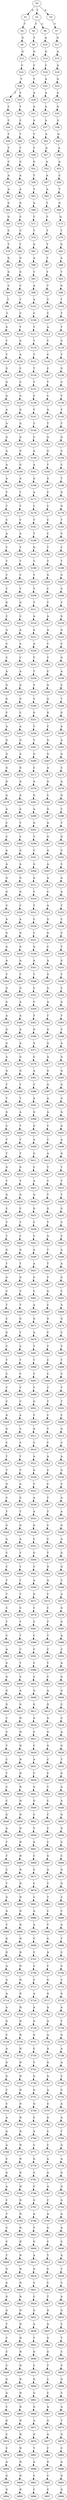 strict digraph  {
	S0 -> S1 [ label = G ];
	S0 -> S2 [ label = T ];
	S0 -> S3 [ label = A ];
	S1 -> S4 [ label = T ];
	S2 -> S5 [ label = T ];
	S2 -> S6 [ label = C ];
	S3 -> S7 [ label = T ];
	S4 -> S8 [ label = G ];
	S5 -> S9 [ label = T ];
	S6 -> S10 [ label = A ];
	S7 -> S11 [ label = G ];
	S8 -> S12 [ label = G ];
	S9 -> S13 [ label = G ];
	S10 -> S14 [ label = G ];
	S11 -> S15 [ label = A ];
	S12 -> S16 [ label = C ];
	S13 -> S17 [ label = C ];
	S14 -> S18 [ label = C ];
	S15 -> S19 [ label = A ];
	S16 -> S20 [ label = T ];
	S17 -> S21 [ label = T ];
	S18 -> S22 [ label = A ];
	S19 -> S23 [ label = G ];
	S20 -> S24 [ label = T ];
	S20 -> S25 [ label = C ];
	S21 -> S26 [ label = A ];
	S22 -> S27 [ label = A ];
	S23 -> S28 [ label = A ];
	S24 -> S29 [ label = C ];
	S25 -> S30 [ label = T ];
	S26 -> S31 [ label = A ];
	S27 -> S32 [ label = A ];
	S28 -> S33 [ label = G ];
	S29 -> S34 [ label = C ];
	S30 -> S35 [ label = C ];
	S31 -> S36 [ label = A ];
	S32 -> S37 [ label = A ];
	S33 -> S38 [ label = G ];
	S34 -> S39 [ label = T ];
	S35 -> S40 [ label = T ];
	S36 -> S41 [ label = T ];
	S37 -> S42 [ label = A ];
	S38 -> S43 [ label = G ];
	S39 -> S44 [ label = T ];
	S40 -> S45 [ label = T ];
	S41 -> S46 [ label = T ];
	S42 -> S47 [ label = A ];
	S43 -> S48 [ label = A ];
	S44 -> S49 [ label = C ];
	S45 -> S50 [ label = C ];
	S46 -> S51 [ label = G ];
	S47 -> S52 [ label = A ];
	S48 -> S53 [ label = A ];
	S49 -> S54 [ label = A ];
	S50 -> S55 [ label = A ];
	S51 -> S56 [ label = T ];
	S52 -> S57 [ label = A ];
	S53 -> S58 [ label = C ];
	S54 -> S59 [ label = A ];
	S55 -> S60 [ label = A ];
	S56 -> S61 [ label = T ];
	S57 -> S62 [ label = A ];
	S58 -> S63 [ label = T ];
	S59 -> S64 [ label = G ];
	S60 -> S65 [ label = G ];
	S61 -> S66 [ label = A ];
	S62 -> S67 [ label = T ];
	S63 -> S68 [ label = G ];
	S64 -> S69 [ label = G ];
	S65 -> S70 [ label = C ];
	S66 -> S71 [ label = T ];
	S67 -> S72 [ label = T ];
	S68 -> S73 [ label = G ];
	S69 -> S74 [ label = C ];
	S70 -> S75 [ label = C ];
	S71 -> S76 [ label = T ];
	S72 -> S77 [ label = T ];
	S73 -> S78 [ label = T ];
	S74 -> S79 [ label = T ];
	S75 -> S80 [ label = T ];
	S76 -> S81 [ label = G ];
	S77 -> S82 [ label = T ];
	S78 -> S83 [ label = G ];
	S79 -> S84 [ label = G ];
	S80 -> S85 [ label = G ];
	S81 -> S86 [ label = A ];
	S82 -> S87 [ label = T ];
	S83 -> S88 [ label = A ];
	S84 -> S89 [ label = G ];
	S85 -> S90 [ label = G ];
	S86 -> S91 [ label = T ];
	S87 -> S92 [ label = T ];
	S88 -> S93 [ label = T ];
	S89 -> S94 [ label = C ];
	S90 -> S95 [ label = C ];
	S91 -> S96 [ label = A ];
	S92 -> S97 [ label = T ];
	S93 -> S98 [ label = G ];
	S94 -> S99 [ label = T ];
	S95 -> S100 [ label = T ];
	S96 -> S101 [ label = A ];
	S97 -> S102 [ label = T ];
	S98 -> S103 [ label = T ];
	S99 -> S104 [ label = C ];
	S100 -> S105 [ label = C ];
	S101 -> S106 [ label = C ];
	S102 -> S107 [ label = C ];
	S103 -> S108 [ label = T ];
	S104 -> S109 [ label = A ];
	S105 -> S110 [ label = T ];
	S106 -> S111 [ label = T ];
	S107 -> S112 [ label = A ];
	S108 -> S113 [ label = T ];
	S109 -> S114 [ label = T ];
	S110 -> S115 [ label = G ];
	S111 -> S116 [ label = T ];
	S112 -> S117 [ label = T ];
	S113 -> S118 [ label = C ];
	S114 -> S119 [ label = T ];
	S115 -> S120 [ label = A ];
	S116 -> S121 [ label = T ];
	S117 -> S122 [ label = C ];
	S118 -> S123 [ label = T ];
	S119 -> S124 [ label = G ];
	S120 -> S125 [ label = C ];
	S121 -> S126 [ label = T ];
	S122 -> S127 [ label = C ];
	S123 -> S128 [ label = G ];
	S124 -> S129 [ label = G ];
	S125 -> S130 [ label = C ];
	S126 -> S131 [ label = T ];
	S127 -> S132 [ label = T ];
	S128 -> S133 [ label = C ];
	S129 -> S134 [ label = G ];
	S130 -> S135 [ label = G ];
	S131 -> S136 [ label = C ];
	S132 -> S137 [ label = C ];
	S133 -> S138 [ label = T ];
	S134 -> S139 [ label = A ];
	S135 -> S140 [ label = G ];
	S136 -> S141 [ label = T ];
	S137 -> S142 [ label = A ];
	S138 -> S143 [ label = T ];
	S139 -> S144 [ label = G ];
	S140 -> S145 [ label = G ];
	S141 -> S146 [ label = T ];
	S142 -> S147 [ label = T ];
	S143 -> S148 [ label = T ];
	S144 -> S149 [ label = G ];
	S145 -> S150 [ label = G ];
	S146 -> S151 [ label = C ];
	S147 -> S152 [ label = G ];
	S148 -> S153 [ label = G ];
	S149 -> S154 [ label = A ];
	S150 -> S155 [ label = G ];
	S151 -> S156 [ label = A ];
	S152 -> S157 [ label = G ];
	S153 -> S158 [ label = C ];
	S154 -> S159 [ label = A ];
	S155 -> S160 [ label = G ];
	S156 -> S161 [ label = A ];
	S157 -> S162 [ label = T ];
	S158 -> S163 [ label = C ];
	S159 -> S164 [ label = A ];
	S160 -> S165 [ label = A ];
	S161 -> S166 [ label = A ];
	S162 -> S167 [ label = G ];
	S163 -> S168 [ label = T ];
	S164 -> S169 [ label = T ];
	S165 -> S170 [ label = T ];
	S166 -> S171 [ label = A ];
	S167 -> S172 [ label = C ];
	S168 -> S173 [ label = G ];
	S169 -> S174 [ label = T ];
	S170 -> S175 [ label = T ];
	S171 -> S176 [ label = C ];
	S172 -> S177 [ label = C ];
	S173 -> S178 [ label = G ];
	S174 -> S179 [ label = C ];
	S175 -> S180 [ label = C ];
	S176 -> S181 [ label = T ];
	S177 -> S182 [ label = C ];
	S178 -> S183 [ label = T ];
	S179 -> S184 [ label = A ];
	S180 -> S185 [ label = A ];
	S181 -> S186 [ label = T ];
	S182 -> S187 [ label = C ];
	S183 -> S188 [ label = C ];
	S184 -> S189 [ label = T ];
	S185 -> S190 [ label = T ];
	S186 -> S191 [ label = G ];
	S187 -> S192 [ label = T ];
	S188 -> S193 [ label = C ];
	S189 -> S194 [ label = T ];
	S190 -> S195 [ label = T ];
	S191 -> S196 [ label = T ];
	S192 -> S197 [ label = T ];
	S193 -> S198 [ label = T ];
	S194 -> S199 [ label = C ];
	S195 -> S200 [ label = C ];
	S196 -> S201 [ label = T ];
	S197 -> S202 [ label = G ];
	S198 -> S203 [ label = G ];
	S199 -> S204 [ label = T ];
	S200 -> S205 [ label = T ];
	S201 -> S206 [ label = T ];
	S202 -> S207 [ label = C ];
	S203 -> S208 [ label = C ];
	S204 -> S209 [ label = G ];
	S205 -> S210 [ label = G ];
	S206 -> S211 [ label = T ];
	S207 -> S212 [ label = T ];
	S208 -> S213 [ label = T ];
	S209 -> S214 [ label = C ];
	S210 -> S215 [ label = C ];
	S211 -> S216 [ label = A ];
	S212 -> S217 [ label = A ];
	S213 -> S218 [ label = G ];
	S214 -> S219 [ label = A ];
	S215 -> S220 [ label = A ];
	S216 -> S221 [ label = A ];
	S217 -> S222 [ label = A ];
	S218 -> S223 [ label = G ];
	S219 -> S224 [ label = C ];
	S220 -> S225 [ label = A ];
	S221 -> S226 [ label = A ];
	S222 -> S227 [ label = T ];
	S223 -> S228 [ label = C ];
	S224 -> S229 [ label = C ];
	S225 -> S230 [ label = C ];
	S226 -> S231 [ label = T ];
	S227 -> S232 [ label = T ];
	S228 -> S233 [ label = G ];
	S229 -> S234 [ label = A ];
	S230 -> S235 [ label = A ];
	S231 -> S236 [ label = T ];
	S232 -> S237 [ label = C ];
	S233 -> S238 [ label = A ];
	S234 -> S239 [ label = G ];
	S235 -> S240 [ label = G ];
	S236 -> S241 [ label = T ];
	S237 -> S242 [ label = A ];
	S238 -> S243 [ label = C ];
	S239 -> S244 [ label = G ];
	S240 -> S245 [ label = G ];
	S241 -> S246 [ label = C ];
	S242 -> S247 [ label = G ];
	S243 -> S248 [ label = T ];
	S244 -> S249 [ label = C ];
	S245 -> S250 [ label = C ];
	S246 -> S251 [ label = G ];
	S247 -> S252 [ label = G ];
	S248 -> S253 [ label = G ];
	S249 -> S254 [ label = A ];
	S250 -> S255 [ label = A ];
	S251 -> S256 [ label = T ];
	S252 -> S257 [ label = C ];
	S253 -> S258 [ label = A ];
	S254 -> S259 [ label = G ];
	S255 -> S260 [ label = G ];
	S256 -> S261 [ label = T ];
	S257 -> S262 [ label = G ];
	S258 -> S263 [ label = A ];
	S259 -> S264 [ label = A ];
	S260 -> S265 [ label = A ];
	S261 -> S266 [ label = G ];
	S262 -> S267 [ label = G ];
	S263 -> S268 [ label = A ];
	S264 -> S269 [ label = G ];
	S265 -> S270 [ label = G ];
	S266 -> S271 [ label = C ];
	S267 -> S272 [ label = A ];
	S268 -> S273 [ label = C ];
	S269 -> S274 [ label = G ];
	S270 -> S275 [ label = G ];
	S271 -> S276 [ label = A ];
	S272 -> S277 [ label = G ];
	S273 -> S278 [ label = A ];
	S274 -> S279 [ label = A ];
	S275 -> S280 [ label = G ];
	S276 -> S281 [ label = G ];
	S277 -> S282 [ label = C ];
	S278 -> S283 [ label = G ];
	S279 -> S284 [ label = A ];
	S280 -> S285 [ label = A ];
	S281 -> S286 [ label = A ];
	S282 -> S287 [ label = G ];
	S283 -> S288 [ label = C ];
	S284 -> S289 [ label = C ];
	S285 -> S290 [ label = T ];
	S286 -> S291 [ label = G ];
	S287 -> S292 [ label = A ];
	S288 -> S293 [ label = T ];
	S289 -> S294 [ label = C ];
	S290 -> S295 [ label = C ];
	S291 -> S296 [ label = T ];
	S292 -> S297 [ label = G ];
	S293 -> S298 [ label = G ];
	S294 -> S299 [ label = A ];
	S295 -> S300 [ label = A ];
	S296 -> S301 [ label = C ];
	S297 -> S302 [ label = G ];
	S298 -> S303 [ label = C ];
	S299 -> S304 [ label = A ];
	S300 -> S305 [ label = A ];
	S301 -> S306 [ label = G ];
	S302 -> S307 [ label = A ];
	S303 -> S308 [ label = C ];
	S304 -> S309 [ label = G ];
	S305 -> S310 [ label = G ];
	S306 -> S311 [ label = A ];
	S307 -> S312 [ label = A ];
	S308 -> S313 [ label = A ];
	S309 -> S314 [ label = G ];
	S310 -> S315 [ label = G ];
	S311 -> S316 [ label = C ];
	S312 -> S317 [ label = C ];
	S313 -> S318 [ label = A ];
	S314 -> S319 [ label = C ];
	S315 -> S320 [ label = C ];
	S316 -> S321 [ label = T ];
	S317 -> S322 [ label = A ];
	S318 -> S323 [ label = T ];
	S319 -> S324 [ label = A ];
	S320 -> S325 [ label = A ];
	S321 -> S326 [ label = C ];
	S322 -> S327 [ label = G ];
	S323 -> S328 [ label = C ];
	S324 -> S329 [ label = G ];
	S325 -> S330 [ label = G ];
	S326 -> S331 [ label = C ];
	S327 -> S332 [ label = G ];
	S328 -> S333 [ label = C ];
	S329 -> S334 [ label = G ];
	S330 -> S335 [ label = G ];
	S331 -> S336 [ label = G ];
	S332 -> S337 [ label = C ];
	S333 -> S338 [ label = T ];
	S334 -> S339 [ label = A ];
	S335 -> S340 [ label = A ];
	S336 -> S341 [ label = A ];
	S337 -> S342 [ label = A ];
	S338 -> S343 [ label = G ];
	S339 -> S344 [ label = T ];
	S340 -> S345 [ label = T ];
	S341 -> S346 [ label = T ];
	S342 -> S347 [ label = G ];
	S343 -> S348 [ label = T ];
	S344 -> S349 [ label = G ];
	S345 -> S350 [ label = G ];
	S346 -> S351 [ label = C ];
	S347 -> S352 [ label = G ];
	S348 -> S353 [ label = C ];
	S349 -> S354 [ label = A ];
	S350 -> S355 [ label = A ];
	S351 -> S356 [ label = C ];
	S352 -> S357 [ label = A ];
	S353 -> S358 [ label = A ];
	S354 -> S359 [ label = A ];
	S355 -> S360 [ label = A ];
	S356 -> S361 [ label = T ];
	S357 -> S362 [ label = T ];
	S358 -> S363 [ label = T ];
	S359 -> S364 [ label = G ];
	S360 -> S365 [ label = G ];
	S361 -> S366 [ label = G ];
	S362 -> S367 [ label = G ];
	S363 -> S368 [ label = C ];
	S364 -> S369 [ label = A ];
	S365 -> S370 [ label = A ];
	S366 -> S371 [ label = A ];
	S367 -> S372 [ label = A ];
	S368 -> S373 [ label = A ];
	S369 -> S374 [ label = A ];
	S370 -> S375 [ label = G ];
	S371 -> S376 [ label = C ];
	S372 -> S377 [ label = A ];
	S373 -> S378 [ label = G ];
	S374 -> S379 [ label = G ];
	S375 -> S380 [ label = G ];
	S376 -> S381 [ label = A ];
	S377 -> S382 [ label = G ];
	S378 -> S383 [ label = G ];
	S379 -> S384 [ label = T ];
	S380 -> S385 [ label = T ];
	S381 -> S386 [ label = C ];
	S382 -> S387 [ label = A ];
	S383 -> S388 [ label = G ];
	S384 -> S389 [ label = T ];
	S385 -> S390 [ label = T ];
	S386 -> S391 [ label = A ];
	S387 -> S392 [ label = A ];
	S388 -> S393 [ label = A ];
	S389 -> S394 [ label = G ];
	S390 -> S395 [ label = A ];
	S391 -> S396 [ label = G ];
	S392 -> S397 [ label = A ];
	S393 -> S398 [ label = G ];
	S394 -> S399 [ label = C ];
	S395 -> S400 [ label = T ];
	S396 -> S401 [ label = G ];
	S397 -> S402 [ label = T ];
	S398 -> S403 [ label = A ];
	S399 -> S404 [ label = T ];
	S400 -> S405 [ label = T ];
	S401 -> S406 [ label = A ];
	S402 -> S407 [ label = T ];
	S403 -> S408 [ label = A ];
	S404 -> S409 [ label = T ];
	S405 -> S410 [ label = T ];
	S406 -> S411 [ label = G ];
	S407 -> S412 [ label = A ];
	S408 -> S413 [ label = G ];
	S409 -> S414 [ label = G ];
	S410 -> S415 [ label = G ];
	S411 -> S416 [ label = C ];
	S412 -> S417 [ label = T ];
	S413 -> S418 [ label = T ];
	S414 -> S419 [ label = T ];
	S415 -> S420 [ label = T ];
	S416 -> S421 [ label = A ];
	S417 -> S422 [ label = T ];
	S418 -> S423 [ label = T ];
	S419 -> S424 [ label = G ];
	S420 -> S425 [ label = G ];
	S421 -> S426 [ label = G ];
	S422 -> S427 [ label = T ];
	S423 -> S428 [ label = T ];
	S424 -> S429 [ label = C ];
	S425 -> S430 [ label = C ];
	S426 -> S431 [ label = G ];
	S427 -> S432 [ label = G ];
	S428 -> S433 [ label = G ];
	S429 -> S434 [ label = T ];
	S430 -> S435 [ label = T ];
	S431 -> S436 [ label = C ];
	S432 -> S437 [ label = T ];
	S433 -> S438 [ label = C ];
	S434 -> S439 [ label = T ];
	S435 -> S440 [ label = C ];
	S436 -> S441 [ label = C ];
	S437 -> S442 [ label = G ];
	S438 -> S443 [ label = C ];
	S439 -> S444 [ label = G ];
	S440 -> S445 [ label = G ];
	S441 -> S446 [ label = A ];
	S442 -> S447 [ label = T ];
	S443 -> S448 [ label = A ];
	S444 -> S449 [ label = T ];
	S445 -> S450 [ label = T ];
	S446 -> S451 [ label = A ];
	S447 -> S452 [ label = T ];
	S448 -> S453 [ label = A ];
	S449 -> S454 [ label = G ];
	S450 -> S455 [ label = G ];
	S451 -> S456 [ label = C ];
	S452 -> S457 [ label = T ];
	S453 -> S458 [ label = G ];
	S454 -> S459 [ label = C ];
	S455 -> S460 [ label = C ];
	S456 -> S461 [ label = C ];
	S457 -> S462 [ label = G ];
	S458 -> S463 [ label = C ];
	S459 -> S464 [ label = T ];
	S460 -> S465 [ label = T ];
	S461 -> S466 [ label = A ];
	S462 -> S467 [ label = C ];
	S463 -> S468 [ label = A ];
	S464 -> S469 [ label = C ];
	S465 -> S470 [ label = G ];
	S466 -> S471 [ label = G ];
	S467 -> S472 [ label = G ];
	S468 -> S473 [ label = G ];
	S469 -> S474 [ label = G ];
	S470 -> S475 [ label = T ];
	S471 -> S476 [ label = A ];
	S472 -> S477 [ label = C ];
	S473 -> S478 [ label = C ];
	S474 -> S479 [ label = C ];
	S475 -> S480 [ label = C ];
	S476 -> S481 [ label = T ];
	S477 -> S482 [ label = T ];
	S478 -> S483 [ label = T ];
	S479 -> S484 [ label = T ];
	S480 -> S485 [ label = T ];
	S481 -> S486 [ label = T ];
	S482 -> S487 [ label = C ];
	S483 -> S488 [ label = T ];
	S484 -> S489 [ label = C ];
	S485 -> S490 [ label = C ];
	S486 -> S491 [ label = C ];
	S487 -> S492 [ label = C ];
	S488 -> S493 [ label = C ];
	S489 -> S494 [ label = T ];
	S490 -> S495 [ label = T ];
	S491 -> S496 [ label = T ];
	S492 -> S497 [ label = T ];
	S493 -> S498 [ label = T ];
	S494 -> S499 [ label = C ];
	S495 -> S500 [ label = C ];
	S496 -> S501 [ label = G ];
	S497 -> S502 [ label = T ];
	S498 -> S503 [ label = T ];
	S499 -> S504 [ label = A ];
	S500 -> S505 [ label = A ];
	S501 -> S506 [ label = C ];
	S502 -> S507 [ label = C ];
	S503 -> S508 [ label = C ];
	S504 -> S509 [ label = G ];
	S505 -> S510 [ label = C ];
	S506 -> S511 [ label = G ];
	S507 -> S512 [ label = T ];
	S508 -> S513 [ label = G ];
	S509 -> S514 [ label = C ];
	S510 -> S515 [ label = C ];
	S511 -> S516 [ label = C ];
	S512 -> S517 [ label = C ];
	S513 -> S518 [ label = C ];
	S514 -> S519 [ label = T ];
	S515 -> S520 [ label = T ];
	S516 -> S521 [ label = A ];
	S517 -> S522 [ label = A ];
	S518 -> S523 [ label = A ];
	S519 -> S524 [ label = T ];
	S520 -> S525 [ label = T ];
	S521 -> S526 [ label = G ];
	S522 -> S527 [ label = C ];
	S523 -> S528 [ label = G ];
	S524 -> S529 [ label = G ];
	S525 -> S530 [ label = A ];
	S526 -> S531 [ label = C ];
	S527 -> S532 [ label = C ];
	S528 -> S533 [ label = C ];
	S529 -> S534 [ label = C ];
	S530 -> S535 [ label = C ];
	S531 -> S536 [ label = A ];
	S532 -> S537 [ label = T ];
	S533 -> S538 [ label = A ];
	S534 -> S539 [ label = T ];
	S535 -> S540 [ label = T ];
	S536 -> S541 [ label = A ];
	S537 -> S542 [ label = T ];
	S538 -> S543 [ label = A ];
	S539 -> S544 [ label = G ];
	S540 -> S545 [ label = G ];
	S541 -> S546 [ label = G ];
	S542 -> S547 [ label = C ];
	S543 -> S548 [ label = G ];
	S544 -> S549 [ label = A ];
	S545 -> S550 [ label = A ];
	S546 -> S551 [ label = C ];
	S547 -> S552 [ label = C ];
	S548 -> S553 [ label = A ];
	S549 -> S554 [ label = C ];
	S550 -> S555 [ label = T ];
	S551 -> S556 [ label = G ];
	S552 -> S557 [ label = T ];
	S553 -> S558 [ label = G ];
	S554 -> S559 [ label = C ];
	S555 -> S560 [ label = T ];
	S556 -> S561 [ label = C ];
	S557 -> S562 [ label = G ];
	S558 -> S563 [ label = G ];
	S559 -> S564 [ label = T ];
	S560 -> S565 [ label = T ];
	S561 -> S566 [ label = A ];
	S562 -> S567 [ label = A ];
	S563 -> S568 [ label = C ];
	S564 -> S569 [ label = T ];
	S565 -> S570 [ label = T ];
	S566 -> S571 [ label = G ];
	S567 -> S572 [ label = C ];
	S568 -> S573 [ label = A ];
	S569 -> S574 [ label = C ];
	S570 -> S575 [ label = C ];
	S571 -> S576 [ label = C ];
	S572 -> S577 [ label = C ];
	S573 -> S578 [ label = G ];
	S574 -> S579 [ label = T ];
	S575 -> S580 [ label = T ];
	S576 -> S581 [ label = C ];
	S577 -> S582 [ label = T ];
	S578 -> S583 [ label = G ];
	S579 -> S584 [ label = C ];
	S580 -> S585 [ label = T ];
	S581 -> S586 [ label = C ];
	S582 -> S587 [ label = T ];
	S583 -> S588 [ label = A ];
	S584 -> S589 [ label = A ];
	S585 -> S590 [ label = C ];
	S586 -> S591 [ label = C ];
	S587 -> S592 [ label = C ];
	S588 -> S593 [ label = C ];
	S589 -> S594 [ label = G ];
	S590 -> S595 [ label = T ];
	S591 -> S596 [ label = C ];
	S592 -> S597 [ label = T ];
	S593 -> S598 [ label = A ];
	S594 -> S599 [ label = G ];
	S595 -> S600 [ label = C ];
	S596 -> S601 [ label = C ];
	S597 -> S602 [ label = C ];
	S598 -> S603 [ label = G ];
	S599 -> S604 [ label = G ];
	S600 -> S605 [ label = A ];
	S601 -> S606 [ label = G ];
	S602 -> S607 [ label = A ];
	S603 -> S608 [ label = G ];
	S604 -> S609 [ label = G ];
	S605 -> S610 [ label = G ];
	S606 -> S611 [ label = G ];
	S607 -> S612 [ label = G ];
	S608 -> S613 [ label = C ];
	S609 -> S614 [ label = C ];
	S610 -> S615 [ label = N ];
	S611 -> S616 [ label = A ];
	S612 -> S617 [ label = G ];
	S613 -> S618 [ label = C ];
	S614 -> S619 [ label = C ];
	S615 -> S620 [ label = N ];
	S616 -> S621 [ label = C ];
	S617 -> S622 [ label = G ];
	S618 -> S623 [ label = A ];
	S619 -> S624 [ label = T ];
	S620 -> S625 [ label = N ];
	S621 -> S626 [ label = C ];
	S622 -> S627 [ label = G ];
	S623 -> S628 [ label = G ];
	S624 -> S629 [ label = C ];
	S625 -> S630 [ label = N ];
	S626 -> S631 [ label = A ];
	S627 -> S632 [ label = C ];
	S628 -> S633 [ label = T ];
	S629 -> S634 [ label = T ];
	S630 -> S635 [ label = N ];
	S631 -> S636 [ label = C ];
	S632 -> S637 [ label = C ];
	S633 -> S638 [ label = G ];
	S634 -> S639 [ label = C ];
	S635 -> S640 [ label = N ];
	S636 -> S641 [ label = G ];
	S637 -> S642 [ label = T ];
	S638 -> S643 [ label = A ];
	S639 -> S644 [ label = C ];
	S640 -> S645 [ label = N ];
	S641 -> S646 [ label = G ];
	S642 -> S647 [ label = C ];
	S643 -> S648 [ label = A ];
	S644 -> S649 [ label = G ];
	S645 -> S650 [ label = N ];
	S646 -> S651 [ label = C ];
	S647 -> S652 [ label = C ];
	S648 -> S653 [ label = G ];
	S649 -> S654 [ label = A ];
	S650 -> S655 [ label = N ];
	S651 -> S656 [ label = T ];
	S652 -> S657 [ label = C ];
	S653 -> S658 [ label = G ];
	S654 -> S659 [ label = T ];
	S655 -> S660 [ label = N ];
	S656 -> S661 [ label = A ];
	S657 -> S662 [ label = C ];
	S658 -> S663 [ label = C ];
	S659 -> S664 [ label = T ];
	S660 -> S665 [ label = N ];
	S661 -> S666 [ label = C ];
	S662 -> S667 [ label = G ];
	S663 -> S668 [ label = C ];
	S664 -> S669 [ label = C ];
	S665 -> S670 [ label = N ];
	S666 -> S671 [ label = C ];
	S667 -> S672 [ label = A ];
	S668 -> S673 [ label = G ];
	S669 -> S674 [ label = T ];
	S670 -> S675 [ label = N ];
	S671 -> S676 [ label = C ];
	S672 -> S677 [ label = T ];
	S673 -> S678 [ label = G ];
	S674 -> S679 [ label = G ];
	S675 -> S680 [ label = N ];
	S676 -> S681 [ label = C ];
	S677 -> S682 [ label = T ];
	S678 -> S683 [ label = C ];
	S679 -> S684 [ label = A ];
	S680 -> S685 [ label = N ];
	S681 -> S686 [ label = A ];
	S682 -> S687 [ label = C ];
	S683 -> S688 [ label = C ];
	S684 -> S689 [ label = T ];
	S685 -> S690 [ label = N ];
	S686 -> S691 [ label = A ];
	S687 -> S692 [ label = T ];
	S688 -> S693 [ label = A ];
	S689 -> S694 [ label = G ];
	S690 -> S695 [ label = N ];
	S691 -> S696 [ label = C ];
	S692 -> S697 [ label = G ];
	S693 -> S698 [ label = T ];
	S694 -> S699 [ label = G ];
	S695 -> S700 [ label = N ];
	S696 -> S701 [ label = C ];
	S697 -> S702 [ label = A ];
	S698 -> S703 [ label = C ];
	S699 -> S704 [ label = A ];
	S700 -> S705 [ label = N ];
	S701 -> S706 [ label = C ];
	S702 -> S707 [ label = C ];
	S703 -> S708 [ label = C ];
	S704 -> S709 [ label = A ];
	S705 -> S710 [ label = N ];
	S706 -> S711 [ label = C ];
	S707 -> S712 [ label = G ];
	S708 -> S713 [ label = C ];
	S709 -> S714 [ label = A ];
	S710 -> S715 [ label = N ];
	S711 -> S716 [ label = A ];
	S712 -> S717 [ label = G ];
	S713 -> S718 [ label = G ];
	S714 -> S719 [ label = A ];
	S715 -> S720 [ label = N ];
	S716 -> S721 [ label = A ];
	S717 -> S722 [ label = A ];
	S718 -> S723 [ label = A ];
	S719 -> S724 [ label = G ];
	S720 -> S725 [ label = N ];
	S721 -> S726 [ label = G ];
	S722 -> S727 [ label = A ];
	S723 -> S728 [ label = T ];
	S724 -> S729 [ label = C ];
	S725 -> S730 [ label = N ];
	S726 -> S731 [ label = G ];
	S727 -> S732 [ label = A ];
	S728 -> S733 [ label = G ];
	S729 -> S734 [ label = A ];
	S730 -> S735 [ label = N ];
	S731 -> S736 [ label = C ];
	S732 -> S737 [ label = A ];
	S733 -> S738 [ label = A ];
	S734 -> S739 [ label = G ];
	S735 -> S740 [ label = N ];
	S736 -> S741 [ label = T ];
	S737 -> S742 [ label = G ];
	S738 -> S743 [ label = A ];
	S739 -> S744 [ label = G ];
	S740 -> S745 [ label = N ];
	S741 -> S746 [ label = G ];
	S742 -> S747 [ label = G ];
	S743 -> S748 [ label = C ];
	S744 -> S749 [ label = C ];
	S745 -> S750 [ label = N ];
	S746 -> S751 [ label = G ];
	S747 -> S752 [ label = A ];
	S748 -> S753 [ label = C ];
	S749 -> S754 [ label = C ];
	S750 -> S755 [ label = N ];
	S751 -> S756 [ label = G ];
	S752 -> S757 [ label = G ];
	S753 -> S758 [ label = A ];
	S754 -> S759 [ label = A ];
	S755 -> S760 [ label = N ];
	S756 -> S761 [ label = C ];
	S757 -> S762 [ label = G ];
	S758 -> S763 [ label = A ];
	S759 -> S764 [ label = A ];
	S760 -> S765 [ label = N ];
	S761 -> S766 [ label = A ];
	S762 -> S767 [ label = C ];
	S763 -> S768 [ label = T ];
	S764 -> S769 [ label = A ];
	S765 -> S770 [ label = N ];
	S766 -> S771 [ label = C ];
	S767 -> S772 [ label = C ];
	S768 -> S773 [ label = G ];
	S769 -> S774 [ label = C ];
	S770 -> S775 [ label = N ];
	S771 -> S776 [ label = G ];
	S772 -> S777 [ label = A ];
	S773 -> S778 [ label = A ];
	S774 -> S779 [ label = A ];
	S775 -> S780 [ label = N ];
	S776 -> S781 [ label = C ];
	S777 -> S782 [ label = A ];
	S778 -> S783 [ label = G ];
	S779 -> S784 [ label = A ];
	S780 -> S785 [ label = N ];
	S781 -> S786 [ label = C ];
	S782 -> S787 [ label = A ];
	S783 -> S788 [ label = G ];
	S784 -> S789 [ label = C ];
	S785 -> S790 [ label = N ];
	S786 -> S791 [ label = G ];
	S787 -> S792 [ label = C ];
	S788 -> S793 [ label = G ];
	S789 -> S794 [ label = T ];
	S790 -> S795 [ label = N ];
	S791 -> S796 [ label = A ];
	S792 -> S797 [ label = A ];
	S793 -> S798 [ label = A ];
	S794 -> S799 [ label = C ];
	S795 -> S800 [ label = N ];
	S796 -> S801 [ label = T ];
	S797 -> S802 [ label = G ];
	S798 -> S803 [ label = A ];
	S799 -> S804 [ label = C ];
	S800 -> S805 [ label = N ];
	S801 -> S806 [ label = G ];
	S802 -> S807 [ label = C ];
	S803 -> S808 [ label = C ];
	S804 -> S809 [ label = T ];
	S805 -> S810 [ label = N ];
	S806 -> S811 [ label = A ];
	S807 -> S812 [ label = T ];
	S808 -> S813 [ label = A ];
	S809 -> S814 [ label = G ];
	S810 -> S815 [ label = N ];
	S811 -> S816 [ label = G ];
	S812 -> S817 [ label = C ];
	S813 -> S818 [ label = T ];
	S814 -> S819 [ label = A ];
	S815 -> S820 [ label = N ];
	S816 -> S821 [ label = C ];
	S817 -> S822 [ label = C ];
	S818 -> S823 [ label = C ];
	S819 -> S824 [ label = G ];
	S820 -> S825 [ label = N ];
	S821 -> S826 [ label = C ];
	S822 -> S827 [ label = T ];
	S823 -> S828 [ label = A ];
	S824 -> S829 [ label = G ];
	S825 -> S830 [ label = N ];
	S826 -> S831 [ label = G ];
	S827 -> S832 [ label = G ];
	S828 -> S833 [ label = G ];
	S829 -> S834 [ label = T ];
	S830 -> S835 [ label = N ];
	S831 -> S836 [ label = A ];
	S832 -> S837 [ label = A ];
	S833 -> S838 [ label = C ];
	S834 -> S839 [ label = C ];
	S835 -> S840 [ label = N ];
	S836 -> S841 [ label = T ];
	S837 -> S842 [ label = G ];
	S838 -> S843 [ label = T ];
	S839 -> S844 [ label = C ];
	S840 -> S845 [ label = N ];
	S841 -> S846 [ label = G ];
	S842 -> S847 [ label = G ];
	S843 -> S848 [ label = C ];
	S844 -> S849 [ label = C ];
	S845 -> S850 [ label = N ];
	S846 -> S851 [ label = C ];
	S847 -> S852 [ label = T ];
	S848 -> S853 [ label = C ];
	S849 -> S854 [ label = G ];
	S850 -> S855 [ label = N ];
	S851 -> S856 [ label = G ];
	S852 -> S857 [ label = C ];
	S853 -> S858 [ label = G ];
	S854 -> S859 [ label = G ];
	S855 -> S860 [ label = N ];
	S856 -> S861 [ label = G ];
	S857 -> S862 [ label = C ];
	S858 -> S863 [ label = C ];
	S859 -> S864 [ label = C ];
	S860 -> S865 [ label = N ];
	S861 -> S866 [ label = G ];
	S862 -> S867 [ label = A ];
	S863 -> S868 [ label = A ];
	S864 -> S869 [ label = G ];
	S865 -> S870 [ label = N ];
	S866 -> S871 [ label = A ];
	S867 -> S872 [ label = G ];
	S868 -> S873 [ label = T ];
	S869 -> S874 [ label = C ];
	S870 -> S875 [ label = N ];
	S871 -> S876 [ label = G ];
	S872 -> S877 [ label = G ];
	S873 -> S878 [ label = G ];
	S874 -> S879 [ label = C ];
	S875 -> S880 [ label = N ];
	S876 -> S881 [ label = T ];
	S877 -> S882 [ label = C ];
	S878 -> S883 [ label = C ];
	S879 -> S884 [ label = A ];
	S880 -> S885 [ label = N ];
	S881 -> S886 [ label = A ];
	S882 -> S887 [ label = G ];
	S883 -> S888 [ label = A ];
	S884 -> S889 [ label = G ];
	S885 -> S890 [ label = N ];
	S886 -> S891 [ label = C ];
	S887 -> S892 [ label = C ];
	S888 -> S893 [ label = G ];
	S889 -> S894 [ label = G ];
	S890 -> S895 [ label = N ];
	S891 -> S896 [ label = C ];
	S892 -> S897 [ label = C ];
	S893 -> S898 [ label = G ];
}

